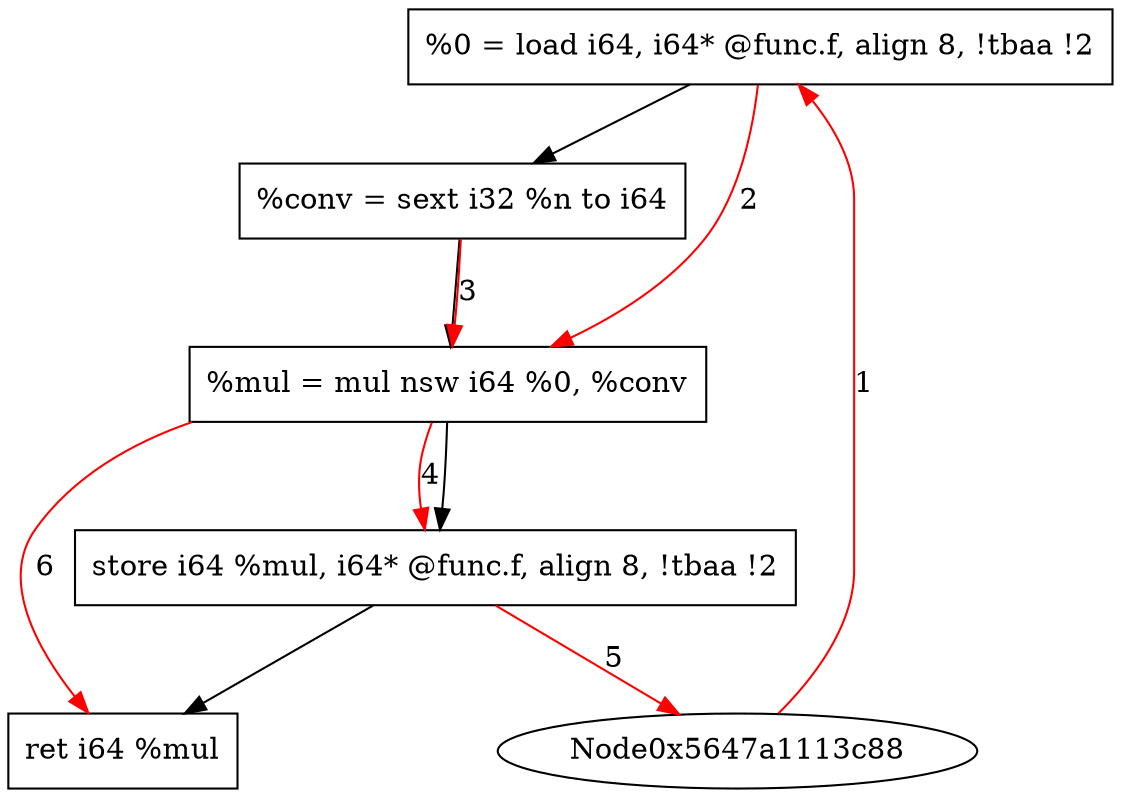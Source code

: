 digraph "CDFG for'func' function" {
	Node0x5647a1115c98[shape=record, label="  %0 = load i64, i64* @func.f, align 8, !tbaa !2"]
	Node0x5647a1116ba8[shape=record, label="  %conv = sext i32 %n to i64"]
	Node0x5647a1116c40[shape=record, label="  %mul = mul nsw i64 %0, %conv"]
	Node0x5647a1116cd0[shape=record, label="  store i64 %mul, i64* @func.f, align 8, !tbaa !2"]
	Node0x5647a1117348[shape=record, label="  ret i64 %mul"]
	Node0x5647a1115c98 -> Node0x5647a1116ba8
	Node0x5647a1116ba8 -> Node0x5647a1116c40
	Node0x5647a1116c40 -> Node0x5647a1116cd0
	Node0x5647a1116cd0 -> Node0x5647a1117348
edge [color=red]
	Node0x5647a1113c88 -> Node0x5647a1115c98[label="1"]
	Node0x5647a1115c98 -> Node0x5647a1116c40[label="2"]
	Node0x5647a1116ba8 -> Node0x5647a1116c40[label="3"]
	Node0x5647a1116c40 -> Node0x5647a1116cd0[label="4"]
	Node0x5647a1116cd0 -> Node0x5647a1113c88[label="5"]
	Node0x5647a1116c40 -> Node0x5647a1117348[label="6"]
}
